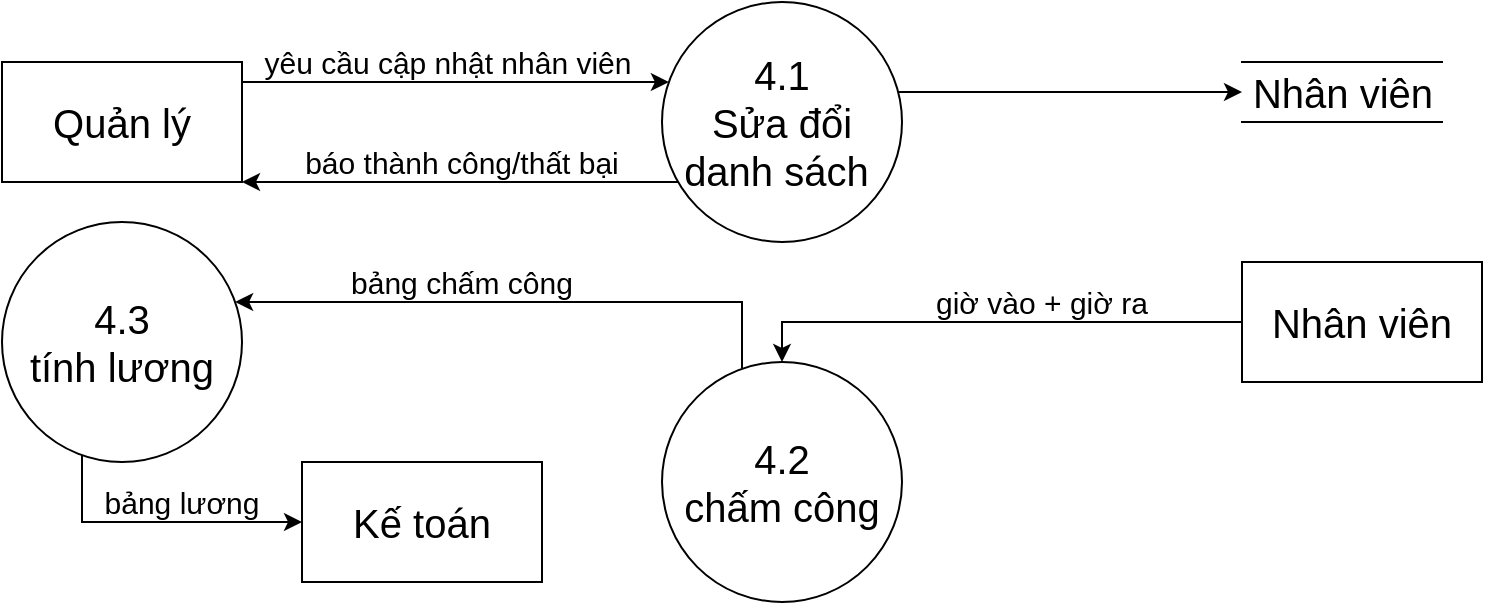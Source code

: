 <mxfile version="13.10.4" type="device"><diagram id="vy8CTf2o6vapXZ976nKa" name="Page-1"><mxGraphModel dx="1038" dy="548" grid="1" gridSize="10" guides="1" tooltips="1" connect="1" arrows="1" fold="1" page="1" pageScale="1" pageWidth="827" pageHeight="1169" math="0" shadow="0"><root><mxCell id="0"/><mxCell id="1" parent="0"/><mxCell id="FOdpMMi4lh2MyZ4XaFSv-10" style="edgeStyle=orthogonalEdgeStyle;rounded=0;orthogonalLoop=1;jettySize=auto;html=1;" parent="1" source="FOdpMMi4lh2MyZ4XaFSv-1" target="FOdpMMi4lh2MyZ4XaFSv-3" edge="1"><mxGeometry relative="1" as="geometry"><Array as="points"><mxPoint x="280" y="210"/><mxPoint x="280" y="210"/></Array></mxGeometry></mxCell><mxCell id="FOdpMMi4lh2MyZ4XaFSv-1" value="&lt;font style=&quot;font-size: 20px&quot;&gt;Quản lý&lt;/font&gt;" style="rounded=0;whiteSpace=wrap;html=1;" parent="1" vertex="1"><mxGeometry x="40" y="200" width="120" height="60" as="geometry"/></mxCell><mxCell id="FOdpMMi4lh2MyZ4XaFSv-2" value="&lt;font style=&quot;font-size: 20px&quot;&gt;Nhân viên&lt;/font&gt;" style="html=1;dashed=0;whitespace=wrap;shape=partialRectangle;right=0;left=0;" parent="1" vertex="1"><mxGeometry x="660" y="200" width="100" height="30" as="geometry"/></mxCell><mxCell id="FOdpMMi4lh2MyZ4XaFSv-12" style="edgeStyle=orthogonalEdgeStyle;rounded=0;orthogonalLoop=1;jettySize=auto;html=1;" parent="1" source="FOdpMMi4lh2MyZ4XaFSv-3" target="FOdpMMi4lh2MyZ4XaFSv-1" edge="1"><mxGeometry relative="1" as="geometry"><Array as="points"><mxPoint x="270" y="260"/><mxPoint x="270" y="260"/></Array></mxGeometry></mxCell><mxCell id="FOdpMMi4lh2MyZ4XaFSv-14" style="edgeStyle=orthogonalEdgeStyle;rounded=0;orthogonalLoop=1;jettySize=auto;html=1;" parent="1" source="FOdpMMi4lh2MyZ4XaFSv-3" target="FOdpMMi4lh2MyZ4XaFSv-2" edge="1"><mxGeometry relative="1" as="geometry"><Array as="points"><mxPoint x="530" y="215"/><mxPoint x="530" y="215"/></Array></mxGeometry></mxCell><mxCell id="FOdpMMi4lh2MyZ4XaFSv-3" value="&lt;font style=&quot;font-size: 20px&quot;&gt;4.1&lt;br&gt;Sửa đổi danh sách&amp;nbsp;&lt;br&gt;&lt;/font&gt;" style="ellipse;whiteSpace=wrap;html=1;aspect=fixed;" parent="1" vertex="1"><mxGeometry x="370" y="170" width="120" height="120" as="geometry"/></mxCell><mxCell id="FOdpMMi4lh2MyZ4XaFSv-21" style="edgeStyle=orthogonalEdgeStyle;rounded=0;orthogonalLoop=1;jettySize=auto;html=1;" parent="1" source="FOdpMMi4lh2MyZ4XaFSv-5" target="FOdpMMi4lh2MyZ4XaFSv-6" edge="1"><mxGeometry relative="1" as="geometry"><Array as="points"><mxPoint x="410" y="320"/></Array></mxGeometry></mxCell><mxCell id="FOdpMMi4lh2MyZ4XaFSv-5" value="&lt;font style=&quot;font-size: 20px&quot;&gt;4.2&lt;br&gt;chấm công&lt;br&gt;&lt;/font&gt;" style="ellipse;whiteSpace=wrap;html=1;aspect=fixed;" parent="1" vertex="1"><mxGeometry x="370" y="350" width="120" height="120" as="geometry"/></mxCell><mxCell id="FOdpMMi4lh2MyZ4XaFSv-35" style="edgeStyle=orthogonalEdgeStyle;rounded=0;orthogonalLoop=1;jettySize=auto;html=1;" parent="1" source="FOdpMMi4lh2MyZ4XaFSv-6" target="FOdpMMi4lh2MyZ4XaFSv-34" edge="1"><mxGeometry relative="1" as="geometry"><Array as="points"><mxPoint x="80" y="430"/></Array></mxGeometry></mxCell><mxCell id="FOdpMMi4lh2MyZ4XaFSv-6" value="&lt;font style=&quot;font-size: 20px&quot;&gt;4.3&lt;br&gt;tính lương&lt;br&gt;&lt;/font&gt;" style="ellipse;whiteSpace=wrap;html=1;aspect=fixed;" parent="1" vertex="1"><mxGeometry x="40" y="280" width="120" height="120" as="geometry"/></mxCell><mxCell id="FOdpMMi4lh2MyZ4XaFSv-17" style="edgeStyle=orthogonalEdgeStyle;rounded=0;orthogonalLoop=1;jettySize=auto;html=1;entryX=0.5;entryY=0;entryDx=0;entryDy=0;" parent="1" source="FOdpMMi4lh2MyZ4XaFSv-9" target="FOdpMMi4lh2MyZ4XaFSv-5" edge="1"><mxGeometry relative="1" as="geometry"/></mxCell><mxCell id="FOdpMMi4lh2MyZ4XaFSv-9" value="&lt;font style=&quot;font-size: 20px&quot;&gt;Nhân viên&lt;/font&gt;" style="rounded=0;whiteSpace=wrap;html=1;" parent="1" vertex="1"><mxGeometry x="660" y="300" width="120" height="60" as="geometry"/></mxCell><mxCell id="FOdpMMi4lh2MyZ4XaFSv-11" value="&lt;span style=&quot;font-size: 15px&quot;&gt;yêu cầu cập nhật nhân viên&lt;/span&gt;" style="text;html=1;strokeColor=none;fillColor=none;align=center;verticalAlign=middle;whiteSpace=wrap;rounded=0;" parent="1" vertex="1"><mxGeometry x="166" y="190" width="194" height="20" as="geometry"/></mxCell><mxCell id="FOdpMMi4lh2MyZ4XaFSv-13" value="&lt;span style=&quot;font-size: 15px&quot;&gt;báo thành công/thất bại&lt;/span&gt;" style="text;html=1;strokeColor=none;fillColor=none;align=center;verticalAlign=middle;whiteSpace=wrap;rounded=0;" parent="1" vertex="1"><mxGeometry x="180" y="240" width="180" height="20" as="geometry"/></mxCell><mxCell id="FOdpMMi4lh2MyZ4XaFSv-18" value="&lt;span style=&quot;font-size: 15px&quot;&gt;giờ vào + giờ ra&lt;/span&gt;" style="text;html=1;strokeColor=none;fillColor=none;align=center;verticalAlign=middle;whiteSpace=wrap;rounded=0;" parent="1" vertex="1"><mxGeometry x="470" y="310" width="180" height="20" as="geometry"/></mxCell><mxCell id="FOdpMMi4lh2MyZ4XaFSv-29" value="&lt;span style=&quot;font-size: 15px&quot;&gt;bảng chấm công&lt;/span&gt;" style="text;html=1;strokeColor=none;fillColor=none;align=center;verticalAlign=middle;whiteSpace=wrap;rounded=0;" parent="1" vertex="1"><mxGeometry x="180" y="300" width="180" height="20" as="geometry"/></mxCell><mxCell id="FOdpMMi4lh2MyZ4XaFSv-34" value="&lt;font style=&quot;font-size: 20px&quot;&gt;Kế toán&lt;/font&gt;" style="rounded=0;whiteSpace=wrap;html=1;" parent="1" vertex="1"><mxGeometry x="190" y="400" width="120" height="60" as="geometry"/></mxCell><mxCell id="FOdpMMi4lh2MyZ4XaFSv-36" value="&lt;span style=&quot;font-size: 15px&quot;&gt;bảng lương&lt;br&gt;&lt;/span&gt;" style="text;html=1;strokeColor=none;fillColor=none;align=center;verticalAlign=middle;whiteSpace=wrap;rounded=0;" parent="1" vertex="1"><mxGeometry x="40" y="410" width="180" height="20" as="geometry"/></mxCell></root></mxGraphModel></diagram></mxfile>